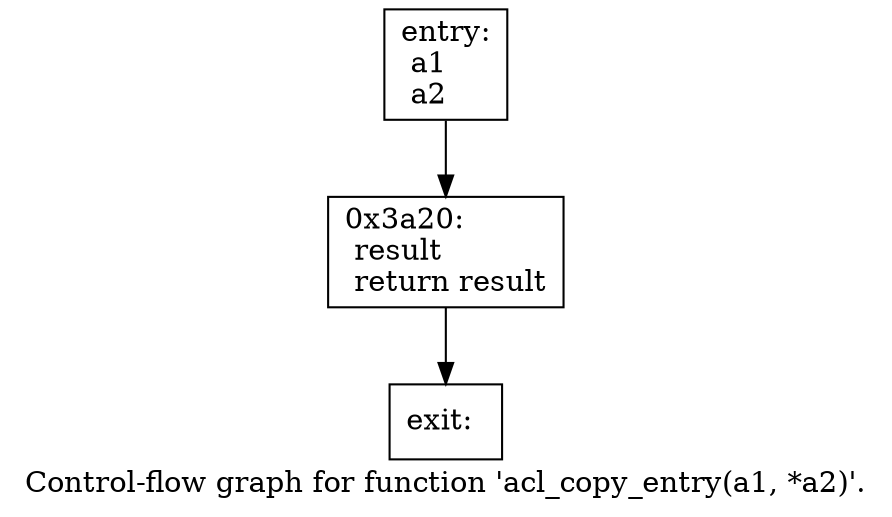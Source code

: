 digraph "Control-flow graph for function 'acl_copy_entry(a1, *a2)'." {
  label="Control-flow graph for function 'acl_copy_entry(a1, *a2)'.";
  node [shape=record];

  Node0796E170 [label="{entry:\l  a1\l  a2\l}"];
  Node0796E170 -> Node0796E758;
  Node0796E758 [label="{0x3a20:\l  result\l  return result\l}"];
  Node0796E758 -> Node0796E440;
  Node0796E440 [label="{exit:\l}"];

}
